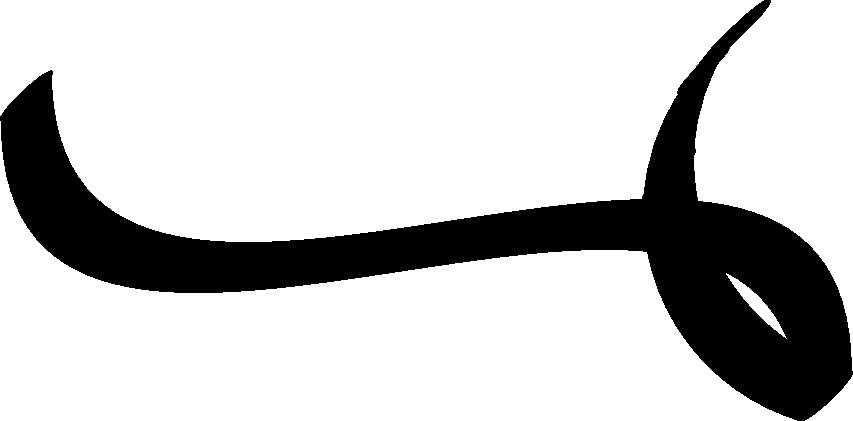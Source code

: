 unitsize(5);
pen slanty = makepen(scale(5)*slant(1.0)*xscale(0.333)*circle((0,0),2.5));
currentpen = slanty;
path arm = (10,15){S}..{S}(90,-15);
draw(arm);
pair p0 = point(arm, 2/3)+(5,5);
/*
path hand = (0,0)..(7.5,15);
draw(shift(p0)*hand);
*/
path hadn = (90,-15)..p0..p0+(7.5,15);
draw(hadn);
